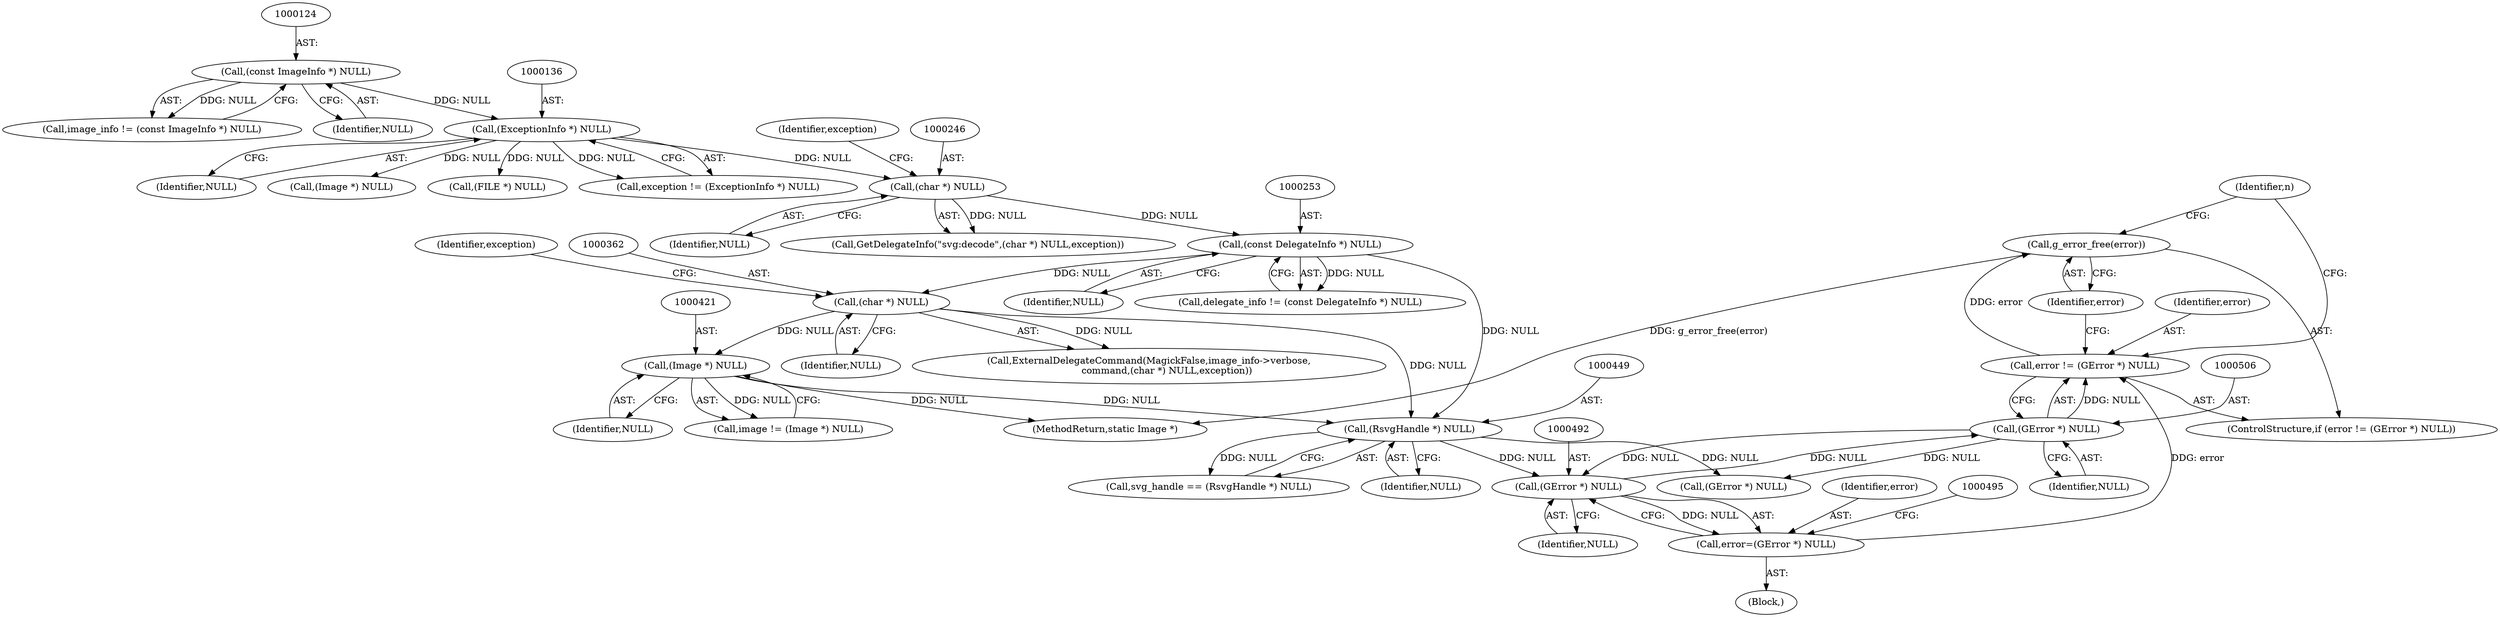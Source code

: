 digraph "0_ImageMagick_f6e9d0d9955e85bdd7540b251cd50d598dacc5e6_60@API" {
"1000508" [label="(Call,g_error_free(error))"];
"1000503" [label="(Call,error != (GError *) NULL)"];
"1000489" [label="(Call,error=(GError *) NULL)"];
"1000491" [label="(Call,(GError *) NULL)"];
"1000505" [label="(Call,(GError *) NULL)"];
"1000448" [label="(Call,(RsvgHandle *) NULL)"];
"1000252" [label="(Call,(const DelegateInfo *) NULL)"];
"1000245" [label="(Call,(char *) NULL)"];
"1000135" [label="(Call,(ExceptionInfo *) NULL)"];
"1000123" [label="(Call,(const ImageInfo *) NULL)"];
"1000420" [label="(Call,(Image *) NULL)"];
"1000361" [label="(Call,(char *) NULL)"];
"1000508" [label="(Call,g_error_free(error))"];
"1000490" [label="(Identifier,error)"];
"1000491" [label="(Call,(GError *) NULL)"];
"1000180" [label="(Call,(Image *) NULL)"];
"1000450" [label="(Identifier,NULL)"];
"1000507" [label="(Identifier,NULL)"];
"1000512" [label="(Call,(GError *) NULL)"];
"1000922" [label="(Call,(FILE *) NULL)"];
"1000488" [label="(Block,)"];
"1000364" [label="(Identifier,exception)"];
"1000420" [label="(Call,(Image *) NULL)"];
"1000493" [label="(Identifier,NULL)"];
"1000503" [label="(Call,error != (GError *) NULL)"];
"1000133" [label="(Call,exception != (ExceptionInfo *) NULL)"];
"1000121" [label="(Call,image_info != (const ImageInfo *) NULL)"];
"1000247" [label="(Identifier,NULL)"];
"1000254" [label="(Identifier,NULL)"];
"1000248" [label="(Identifier,exception)"];
"1000489" [label="(Call,error=(GError *) NULL)"];
"1000135" [label="(Call,(ExceptionInfo *) NULL)"];
"1000355" [label="(Call,ExternalDelegateCommand(MagickFalse,image_info->verbose,\n            command,(char *) NULL,exception))"];
"1000504" [label="(Identifier,error)"];
"1000245" [label="(Call,(char *) NULL)"];
"1000243" [label="(Call,GetDelegateInfo(\"svg:decode\",(char *) NULL,exception))"];
"1000509" [label="(Identifier,error)"];
"1000137" [label="(Identifier,NULL)"];
"1000448" [label="(Call,(RsvgHandle *) NULL)"];
"1000363" [label="(Identifier,NULL)"];
"1000125" [label="(Identifier,NULL)"];
"1000361" [label="(Call,(char *) NULL)"];
"1000250" [label="(Call,delegate_info != (const DelegateInfo *) NULL)"];
"1000446" [label="(Call,svg_handle == (RsvgHandle *) NULL)"];
"1000123" [label="(Call,(const ImageInfo *) NULL)"];
"1000505" [label="(Call,(GError *) NULL)"];
"1000482" [label="(Identifier,n)"];
"1000422" [label="(Identifier,NULL)"];
"1001464" [label="(MethodReturn,static Image *)"];
"1000502" [label="(ControlStructure,if (error != (GError *) NULL))"];
"1000252" [label="(Call,(const DelegateInfo *) NULL)"];
"1000418" [label="(Call,image != (Image *) NULL)"];
"1000508" -> "1000502"  [label="AST: "];
"1000508" -> "1000509"  [label="CFG: "];
"1000509" -> "1000508"  [label="AST: "];
"1000482" -> "1000508"  [label="CFG: "];
"1000508" -> "1001464"  [label="DDG: g_error_free(error)"];
"1000503" -> "1000508"  [label="DDG: error"];
"1000503" -> "1000502"  [label="AST: "];
"1000503" -> "1000505"  [label="CFG: "];
"1000504" -> "1000503"  [label="AST: "];
"1000505" -> "1000503"  [label="AST: "];
"1000482" -> "1000503"  [label="CFG: "];
"1000509" -> "1000503"  [label="CFG: "];
"1000489" -> "1000503"  [label="DDG: error"];
"1000505" -> "1000503"  [label="DDG: NULL"];
"1000489" -> "1000488"  [label="AST: "];
"1000489" -> "1000491"  [label="CFG: "];
"1000490" -> "1000489"  [label="AST: "];
"1000491" -> "1000489"  [label="AST: "];
"1000495" -> "1000489"  [label="CFG: "];
"1000491" -> "1000489"  [label="DDG: NULL"];
"1000491" -> "1000493"  [label="CFG: "];
"1000492" -> "1000491"  [label="AST: "];
"1000493" -> "1000491"  [label="AST: "];
"1000505" -> "1000491"  [label="DDG: NULL"];
"1000448" -> "1000491"  [label="DDG: NULL"];
"1000491" -> "1000505"  [label="DDG: NULL"];
"1000505" -> "1000507"  [label="CFG: "];
"1000506" -> "1000505"  [label="AST: "];
"1000507" -> "1000505"  [label="AST: "];
"1000505" -> "1000512"  [label="DDG: NULL"];
"1000448" -> "1000446"  [label="AST: "];
"1000448" -> "1000450"  [label="CFG: "];
"1000449" -> "1000448"  [label="AST: "];
"1000450" -> "1000448"  [label="AST: "];
"1000446" -> "1000448"  [label="CFG: "];
"1000448" -> "1000446"  [label="DDG: NULL"];
"1000252" -> "1000448"  [label="DDG: NULL"];
"1000420" -> "1000448"  [label="DDG: NULL"];
"1000361" -> "1000448"  [label="DDG: NULL"];
"1000448" -> "1000512"  [label="DDG: NULL"];
"1000252" -> "1000250"  [label="AST: "];
"1000252" -> "1000254"  [label="CFG: "];
"1000253" -> "1000252"  [label="AST: "];
"1000254" -> "1000252"  [label="AST: "];
"1000250" -> "1000252"  [label="CFG: "];
"1000252" -> "1000250"  [label="DDG: NULL"];
"1000245" -> "1000252"  [label="DDG: NULL"];
"1000252" -> "1000361"  [label="DDG: NULL"];
"1000245" -> "1000243"  [label="AST: "];
"1000245" -> "1000247"  [label="CFG: "];
"1000246" -> "1000245"  [label="AST: "];
"1000247" -> "1000245"  [label="AST: "];
"1000248" -> "1000245"  [label="CFG: "];
"1000245" -> "1000243"  [label="DDG: NULL"];
"1000135" -> "1000245"  [label="DDG: NULL"];
"1000135" -> "1000133"  [label="AST: "];
"1000135" -> "1000137"  [label="CFG: "];
"1000136" -> "1000135"  [label="AST: "];
"1000137" -> "1000135"  [label="AST: "];
"1000133" -> "1000135"  [label="CFG: "];
"1000135" -> "1000133"  [label="DDG: NULL"];
"1000123" -> "1000135"  [label="DDG: NULL"];
"1000135" -> "1000180"  [label="DDG: NULL"];
"1000135" -> "1000922"  [label="DDG: NULL"];
"1000123" -> "1000121"  [label="AST: "];
"1000123" -> "1000125"  [label="CFG: "];
"1000124" -> "1000123"  [label="AST: "];
"1000125" -> "1000123"  [label="AST: "];
"1000121" -> "1000123"  [label="CFG: "];
"1000123" -> "1000121"  [label="DDG: NULL"];
"1000420" -> "1000418"  [label="AST: "];
"1000420" -> "1000422"  [label="CFG: "];
"1000421" -> "1000420"  [label="AST: "];
"1000422" -> "1000420"  [label="AST: "];
"1000418" -> "1000420"  [label="CFG: "];
"1000420" -> "1001464"  [label="DDG: NULL"];
"1000420" -> "1000418"  [label="DDG: NULL"];
"1000361" -> "1000420"  [label="DDG: NULL"];
"1000361" -> "1000355"  [label="AST: "];
"1000361" -> "1000363"  [label="CFG: "];
"1000362" -> "1000361"  [label="AST: "];
"1000363" -> "1000361"  [label="AST: "];
"1000364" -> "1000361"  [label="CFG: "];
"1000361" -> "1000355"  [label="DDG: NULL"];
}
